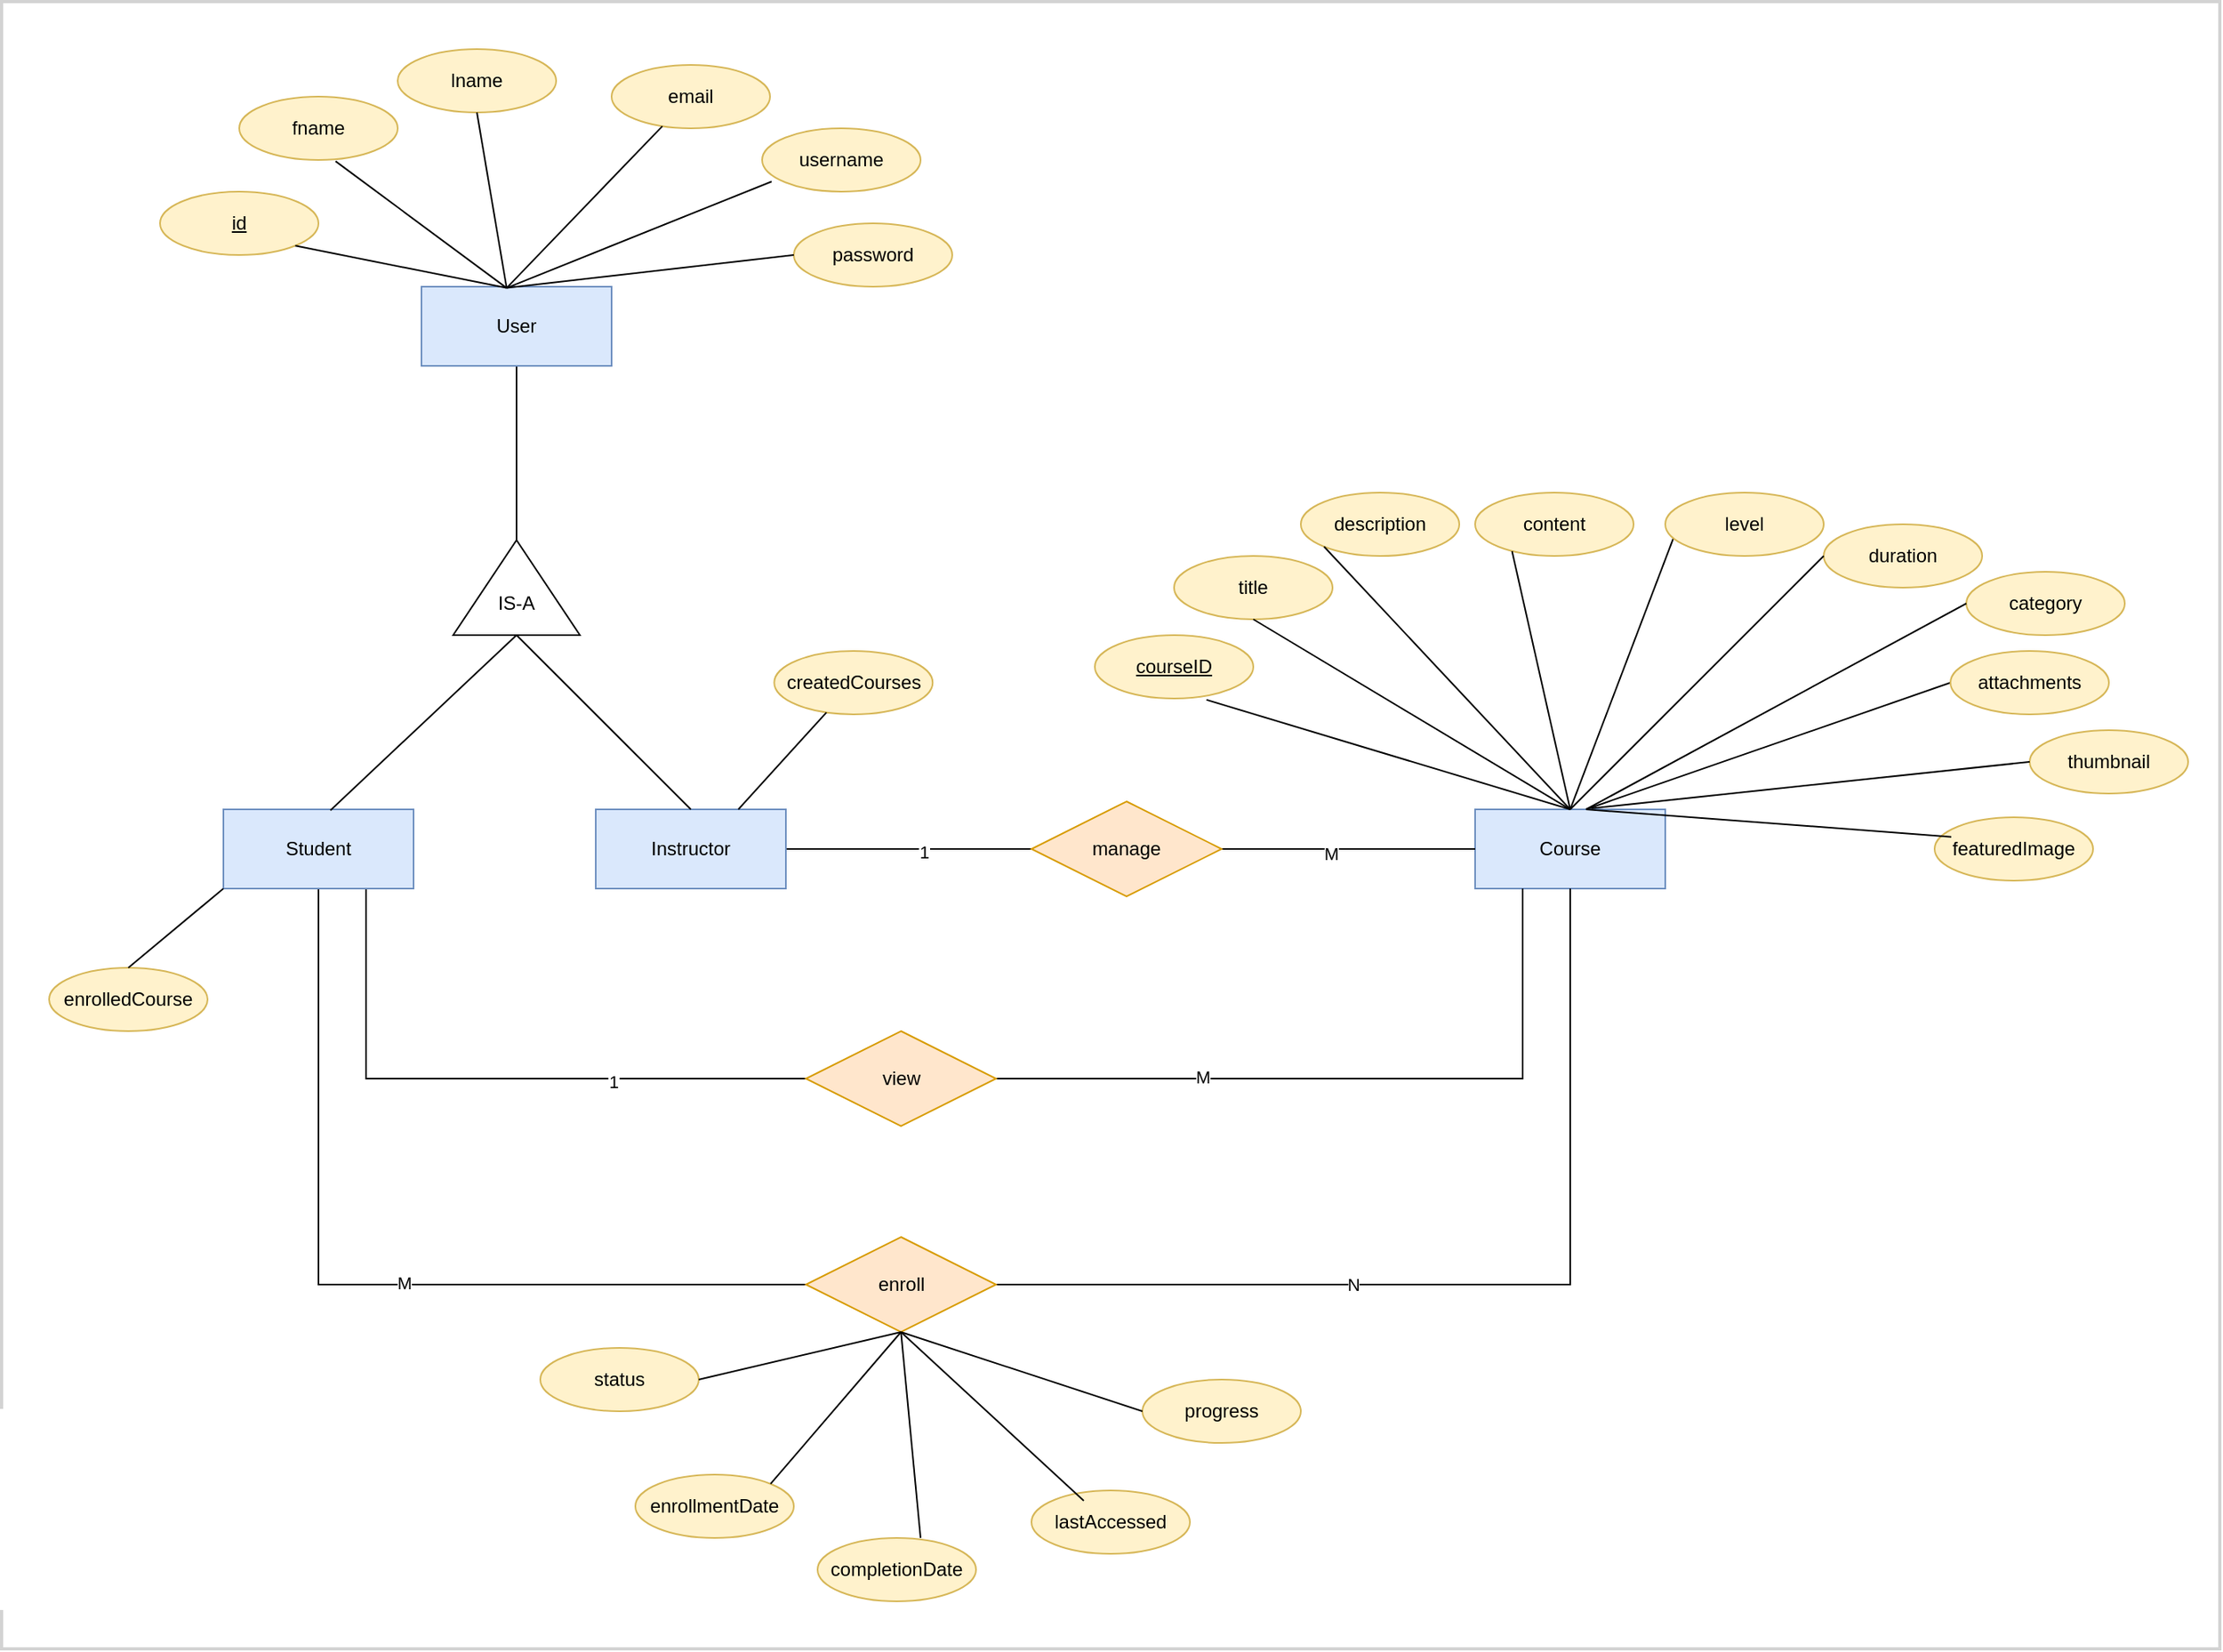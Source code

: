 <mxfile version="28.2.0" pages="2">
  <diagram name="Page-1" id="mhwuRIIP0paWbbbugPuP">
    <mxGraphModel dx="2391" dy="1238" grid="1" gridSize="10" guides="1" tooltips="1" connect="1" arrows="1" fold="1" page="1" pageScale="1" pageWidth="850" pageHeight="1100" math="0" shadow="0">
      <root>
        <mxCell id="0" />
        <mxCell id="1" parent="0" />
        <mxCell id="-GfR8gVa66NmHEzd7DJw-1" value="" style="rounded=0;whiteSpace=wrap;html=1;fillColor=none;strokeColor=#d3d3d3;strokeWidth=2;" vertex="1" parent="1">
          <mxGeometry x="560" y="330" width="1400" height="1040" as="geometry" />
        </mxCell>
        <mxCell id="-GfR8gVa66NmHEzd7DJw-2" style="edgeStyle=orthogonalEdgeStyle;rounded=0;orthogonalLoop=1;jettySize=auto;html=1;entryX=1;entryY=0.5;entryDx=0;entryDy=0;endArrow=none;endFill=0;" edge="1" parent="1" source="-GfR8gVa66NmHEzd7DJw-3" target="-GfR8gVa66NmHEzd7DJw-25">
          <mxGeometry relative="1" as="geometry" />
        </mxCell>
        <mxCell id="-GfR8gVa66NmHEzd7DJw-3" value="User" style="rounded=0;whiteSpace=wrap;html=1;fillColor=#dae8fc;strokeColor=#6c8ebf;" vertex="1" parent="1">
          <mxGeometry x="825" y="510" width="120" height="50" as="geometry" />
        </mxCell>
        <mxCell id="-GfR8gVa66NmHEzd7DJw-4" value="&lt;u&gt;id&lt;/u&gt;" style="ellipse;whiteSpace=wrap;html=1;align=center;fillColor=#fff2cc;strokeColor=#d6b656;" vertex="1" parent="1">
          <mxGeometry x="660" y="450" width="100" height="40" as="geometry" />
        </mxCell>
        <mxCell id="-GfR8gVa66NmHEzd7DJw-5" value="fname" style="ellipse;whiteSpace=wrap;html=1;align=center;fillColor=#fff2cc;strokeColor=#d6b656;" vertex="1" parent="1">
          <mxGeometry x="710" y="390" width="100" height="40" as="geometry" />
        </mxCell>
        <mxCell id="-GfR8gVa66NmHEzd7DJw-6" value="lname" style="ellipse;whiteSpace=wrap;html=1;align=center;fillColor=#fff2cc;strokeColor=#d6b656;" vertex="1" parent="1">
          <mxGeometry x="810" y="360" width="100" height="40" as="geometry" />
        </mxCell>
        <mxCell id="-GfR8gVa66NmHEzd7DJw-7" value="email" style="ellipse;whiteSpace=wrap;html=1;align=center;fillColor=#fff2cc;strokeColor=#d6b656;" vertex="1" parent="1">
          <mxGeometry x="945" y="370" width="100" height="40" as="geometry" />
        </mxCell>
        <mxCell id="-GfR8gVa66NmHEzd7DJw-8" value="username" style="ellipse;whiteSpace=wrap;html=1;align=center;fillColor=#fff2cc;strokeColor=#d6b656;" vertex="1" parent="1">
          <mxGeometry x="1040" y="410" width="100" height="40" as="geometry" />
        </mxCell>
        <mxCell id="-GfR8gVa66NmHEzd7DJw-9" value="password" style="ellipse;whiteSpace=wrap;html=1;align=center;fillColor=#fff2cc;strokeColor=#d6b656;" vertex="1" parent="1">
          <mxGeometry x="1060" y="470" width="100" height="40" as="geometry" />
        </mxCell>
        <mxCell id="-GfR8gVa66NmHEzd7DJw-10" value="" style="endArrow=none;html=1;rounded=0;entryX=0.448;entryY=0.016;entryDx=0;entryDy=0;exitX=1;exitY=1;exitDx=0;exitDy=0;entryPerimeter=0;" edge="1" parent="1" source="-GfR8gVa66NmHEzd7DJw-4" target="-GfR8gVa66NmHEzd7DJw-3">
          <mxGeometry relative="1" as="geometry">
            <mxPoint x="770" y="560" as="sourcePoint" />
            <mxPoint x="880" y="600" as="targetPoint" />
          </mxGeometry>
        </mxCell>
        <mxCell id="-GfR8gVa66NmHEzd7DJw-11" value="" style="endArrow=none;html=1;rounded=0;entryX=0.448;entryY=0.016;entryDx=0;entryDy=0;exitX=0.608;exitY=1.02;exitDx=0;exitDy=0;entryPerimeter=0;exitPerimeter=0;" edge="1" parent="1" source="-GfR8gVa66NmHEzd7DJw-5" target="-GfR8gVa66NmHEzd7DJw-3">
          <mxGeometry relative="1" as="geometry">
            <mxPoint x="770" y="560" as="sourcePoint" />
            <mxPoint x="880" y="600" as="targetPoint" />
          </mxGeometry>
        </mxCell>
        <mxCell id="-GfR8gVa66NmHEzd7DJw-12" value="" style="endArrow=none;html=1;rounded=0;entryX=0.448;entryY=0.016;entryDx=0;entryDy=0;exitX=0.5;exitY=1;exitDx=0;exitDy=0;entryPerimeter=0;" edge="1" parent="1" source="-GfR8gVa66NmHEzd7DJw-6" target="-GfR8gVa66NmHEzd7DJw-3">
          <mxGeometry relative="1" as="geometry">
            <mxPoint x="770" y="560" as="sourcePoint" />
            <mxPoint x="880" y="600" as="targetPoint" />
          </mxGeometry>
        </mxCell>
        <mxCell id="-GfR8gVa66NmHEzd7DJw-13" value="" style="endArrow=none;html=1;rounded=0;entryX=0.448;entryY=0.016;entryDx=0;entryDy=0;entryPerimeter=0;" edge="1" parent="1" source="-GfR8gVa66NmHEzd7DJw-7" target="-GfR8gVa66NmHEzd7DJw-3">
          <mxGeometry relative="1" as="geometry">
            <mxPoint x="770" y="560" as="sourcePoint" />
            <mxPoint x="880" y="600" as="targetPoint" />
          </mxGeometry>
        </mxCell>
        <mxCell id="-GfR8gVa66NmHEzd7DJw-14" value="" style="endArrow=none;html=1;rounded=0;entryX=0.448;entryY=0.016;entryDx=0;entryDy=0;entryPerimeter=0;exitX=0.06;exitY=0.84;exitDx=0;exitDy=0;exitPerimeter=0;" edge="1" parent="1" source="-GfR8gVa66NmHEzd7DJw-8" target="-GfR8gVa66NmHEzd7DJw-3">
          <mxGeometry relative="1" as="geometry">
            <mxPoint x="770" y="560" as="sourcePoint" />
            <mxPoint x="880" y="600" as="targetPoint" />
          </mxGeometry>
        </mxCell>
        <mxCell id="-GfR8gVa66NmHEzd7DJw-15" value="" style="endArrow=none;html=1;rounded=0;entryX=0.448;entryY=0.016;entryDx=0;entryDy=0;entryPerimeter=0;exitX=0;exitY=0.5;exitDx=0;exitDy=0;" edge="1" parent="1" source="-GfR8gVa66NmHEzd7DJw-9" target="-GfR8gVa66NmHEzd7DJw-3">
          <mxGeometry relative="1" as="geometry">
            <mxPoint x="770" y="560" as="sourcePoint" />
            <mxPoint x="880" y="600" as="targetPoint" />
          </mxGeometry>
        </mxCell>
        <mxCell id="-GfR8gVa66NmHEzd7DJw-16" style="edgeStyle=orthogonalEdgeStyle;rounded=0;orthogonalLoop=1;jettySize=auto;html=1;entryX=0;entryY=0.5;entryDx=0;entryDy=0;endArrow=none;endFill=0;" edge="1" parent="1" source="-GfR8gVa66NmHEzd7DJw-20" target="-GfR8gVa66NmHEzd7DJw-43">
          <mxGeometry relative="1" as="geometry">
            <Array as="points">
              <mxPoint x="760" y="1140" />
            </Array>
          </mxGeometry>
        </mxCell>
        <mxCell id="-GfR8gVa66NmHEzd7DJw-17" value="M" style="edgeLabel;html=1;align=center;verticalAlign=middle;resizable=0;points=[];" vertex="1" connectable="0" parent="-GfR8gVa66NmHEzd7DJw-16">
          <mxGeometry x="0.091" y="1" relative="1" as="geometry">
            <mxPoint as="offset" />
          </mxGeometry>
        </mxCell>
        <mxCell id="-GfR8gVa66NmHEzd7DJw-18" style="edgeStyle=orthogonalEdgeStyle;rounded=0;orthogonalLoop=1;jettySize=auto;html=1;entryX=0;entryY=0.5;entryDx=0;entryDy=0;endArrow=none;endFill=0;" edge="1" parent="1" source="-GfR8gVa66NmHEzd7DJw-20" target="-GfR8gVa66NmHEzd7DJw-66">
          <mxGeometry relative="1" as="geometry">
            <Array as="points">
              <mxPoint x="790" y="1010" />
            </Array>
          </mxGeometry>
        </mxCell>
        <mxCell id="-GfR8gVa66NmHEzd7DJw-19" value="1" style="edgeLabel;html=1;align=center;verticalAlign=middle;resizable=0;points=[];" vertex="1" connectable="0" parent="-GfR8gVa66NmHEzd7DJw-18">
          <mxGeometry x="0.381" y="-2" relative="1" as="geometry">
            <mxPoint x="1" as="offset" />
          </mxGeometry>
        </mxCell>
        <mxCell id="-GfR8gVa66NmHEzd7DJw-20" value="Student" style="rounded=0;whiteSpace=wrap;html=1;fillColor=#dae8fc;strokeColor=#6c8ebf;" vertex="1" parent="1">
          <mxGeometry x="700" y="840" width="120" height="50" as="geometry" />
        </mxCell>
        <mxCell id="-GfR8gVa66NmHEzd7DJw-21" style="edgeStyle=orthogonalEdgeStyle;rounded=0;orthogonalLoop=1;jettySize=auto;html=1;entryX=0;entryY=0.5;entryDx=0;entryDy=0;endArrow=none;endFill=0;" edge="1" parent="1" source="-GfR8gVa66NmHEzd7DJw-23" target="-GfR8gVa66NmHEzd7DJw-32">
          <mxGeometry relative="1" as="geometry" />
        </mxCell>
        <mxCell id="-GfR8gVa66NmHEzd7DJw-22" value="1" style="edgeLabel;html=1;align=center;verticalAlign=middle;resizable=0;points=[];" vertex="1" connectable="0" parent="-GfR8gVa66NmHEzd7DJw-21">
          <mxGeometry x="0.125" y="-2" relative="1" as="geometry">
            <mxPoint as="offset" />
          </mxGeometry>
        </mxCell>
        <mxCell id="-GfR8gVa66NmHEzd7DJw-23" value="Instructor" style="rounded=0;whiteSpace=wrap;html=1;fillColor=#dae8fc;strokeColor=#6c8ebf;" vertex="1" parent="1">
          <mxGeometry x="935" y="840" width="120" height="50" as="geometry" />
        </mxCell>
        <mxCell id="-GfR8gVa66NmHEzd7DJw-24" value="" style="group" vertex="1" connectable="0" parent="1">
          <mxGeometry x="845" y="670" width="80" height="60" as="geometry" />
        </mxCell>
        <mxCell id="-GfR8gVa66NmHEzd7DJw-25" value="" style="triangle;whiteSpace=wrap;html=1;rotation=-90;" vertex="1" parent="-GfR8gVa66NmHEzd7DJw-24">
          <mxGeometry x="10" y="-10" width="60" height="80" as="geometry" />
        </mxCell>
        <mxCell id="-GfR8gVa66NmHEzd7DJw-26" value="IS-A" style="text;html=1;align=center;verticalAlign=middle;whiteSpace=wrap;rounded=0;" vertex="1" parent="-GfR8gVa66NmHEzd7DJw-24">
          <mxGeometry x="25" y="30" width="30" height="20" as="geometry" />
        </mxCell>
        <mxCell id="-GfR8gVa66NmHEzd7DJw-27" value="" style="endArrow=none;html=1;rounded=0;entryX=0;entryY=0.5;entryDx=0;entryDy=0;exitX=0.563;exitY=0.012;exitDx=0;exitDy=0;exitPerimeter=0;" edge="1" parent="1" source="-GfR8gVa66NmHEzd7DJw-20" target="-GfR8gVa66NmHEzd7DJw-25">
          <mxGeometry relative="1" as="geometry">
            <mxPoint x="1070" y="500" as="sourcePoint" />
            <mxPoint x="889" y="521" as="targetPoint" />
          </mxGeometry>
        </mxCell>
        <mxCell id="-GfR8gVa66NmHEzd7DJw-28" value="" style="endArrow=none;html=1;rounded=0;entryX=0;entryY=0.5;entryDx=0;entryDy=0;exitX=0.5;exitY=0;exitDx=0;exitDy=0;" edge="1" parent="1" source="-GfR8gVa66NmHEzd7DJw-23" target="-GfR8gVa66NmHEzd7DJw-25">
          <mxGeometry relative="1" as="geometry">
            <mxPoint x="778" y="851" as="sourcePoint" />
            <mxPoint x="895" y="740" as="targetPoint" />
          </mxGeometry>
        </mxCell>
        <mxCell id="-GfR8gVa66NmHEzd7DJw-29" value="Course" style="rounded=0;whiteSpace=wrap;html=1;fillColor=#dae8fc;strokeColor=#6c8ebf;" vertex="1" parent="1">
          <mxGeometry x="1490" y="840" width="120" height="50" as="geometry" />
        </mxCell>
        <mxCell id="-GfR8gVa66NmHEzd7DJw-30" style="edgeStyle=orthogonalEdgeStyle;rounded=0;orthogonalLoop=1;jettySize=auto;html=1;endArrow=none;endFill=0;" edge="1" parent="1" source="-GfR8gVa66NmHEzd7DJw-32" target="-GfR8gVa66NmHEzd7DJw-29">
          <mxGeometry relative="1" as="geometry" />
        </mxCell>
        <mxCell id="-GfR8gVa66NmHEzd7DJw-31" value="M" style="edgeLabel;html=1;align=center;verticalAlign=middle;resizable=0;points=[];" vertex="1" connectable="0" parent="-GfR8gVa66NmHEzd7DJw-30">
          <mxGeometry x="-0.135" y="-3" relative="1" as="geometry">
            <mxPoint as="offset" />
          </mxGeometry>
        </mxCell>
        <mxCell id="-GfR8gVa66NmHEzd7DJw-32" value="manage" style="shape=rhombus;perimeter=rhombusPerimeter;whiteSpace=wrap;html=1;align=center;fillColor=#ffe6cc;strokeColor=#d79b00;" vertex="1" parent="1">
          <mxGeometry x="1210" y="835" width="120" height="60" as="geometry" />
        </mxCell>
        <mxCell id="-GfR8gVa66NmHEzd7DJw-33" value="&lt;u&gt;courseID&lt;/u&gt;" style="ellipse;whiteSpace=wrap;html=1;align=center;fillColor=#fff2cc;strokeColor=#d6b656;" vertex="1" parent="1">
          <mxGeometry x="1250" y="730" width="100" height="40" as="geometry" />
        </mxCell>
        <mxCell id="-GfR8gVa66NmHEzd7DJw-34" value="title" style="ellipse;whiteSpace=wrap;html=1;align=center;fillColor=#fff2cc;strokeColor=#d6b656;" vertex="1" parent="1">
          <mxGeometry x="1300" y="680" width="100" height="40" as="geometry" />
        </mxCell>
        <mxCell id="-GfR8gVa66NmHEzd7DJw-35" value="description" style="ellipse;whiteSpace=wrap;html=1;align=center;fillColor=#fff2cc;strokeColor=#d6b656;" vertex="1" parent="1">
          <mxGeometry x="1380" y="640" width="100" height="40" as="geometry" />
        </mxCell>
        <mxCell id="-GfR8gVa66NmHEzd7DJw-36" value="content" style="ellipse;whiteSpace=wrap;html=1;align=center;fillColor=#fff2cc;strokeColor=#d6b656;" vertex="1" parent="1">
          <mxGeometry x="1490" y="640" width="100" height="40" as="geometry" />
        </mxCell>
        <mxCell id="-GfR8gVa66NmHEzd7DJw-37" value="" style="endArrow=none;html=1;rounded=0;entryX=0.5;entryY=0;entryDx=0;entryDy=0;exitX=0.704;exitY=1.02;exitDx=0;exitDy=0;exitPerimeter=0;" edge="1" parent="1" source="-GfR8gVa66NmHEzd7DJw-33" target="-GfR8gVa66NmHEzd7DJw-29">
          <mxGeometry relative="1" as="geometry">
            <mxPoint x="1341" y="790" as="sourcePoint" />
            <mxPoint x="1160" y="811" as="targetPoint" />
          </mxGeometry>
        </mxCell>
        <mxCell id="-GfR8gVa66NmHEzd7DJw-38" value="" style="endArrow=none;html=1;rounded=0;entryX=0.5;entryY=0;entryDx=0;entryDy=0;exitX=0.5;exitY=1;exitDx=0;exitDy=0;" edge="1" parent="1" source="-GfR8gVa66NmHEzd7DJw-34" target="-GfR8gVa66NmHEzd7DJw-29">
          <mxGeometry relative="1" as="geometry">
            <mxPoint x="1341" y="790" as="sourcePoint" />
            <mxPoint x="1160" y="811" as="targetPoint" />
          </mxGeometry>
        </mxCell>
        <mxCell id="-GfR8gVa66NmHEzd7DJw-39" value="" style="endArrow=none;html=1;rounded=0;entryX=0.5;entryY=0;entryDx=0;entryDy=0;exitX=0;exitY=1;exitDx=0;exitDy=0;" edge="1" parent="1" source="-GfR8gVa66NmHEzd7DJw-35" target="-GfR8gVa66NmHEzd7DJw-29">
          <mxGeometry relative="1" as="geometry">
            <mxPoint x="1341" y="790" as="sourcePoint" />
            <mxPoint x="1160" y="811" as="targetPoint" />
          </mxGeometry>
        </mxCell>
        <mxCell id="-GfR8gVa66NmHEzd7DJw-40" value="" style="endArrow=none;html=1;rounded=0;entryX=0.5;entryY=0;entryDx=0;entryDy=0;exitX=0.053;exitY=0.708;exitDx=0;exitDy=0;exitPerimeter=0;" edge="1" parent="1" source="-GfR8gVa66NmHEzd7DJw-54" target="-GfR8gVa66NmHEzd7DJw-29">
          <mxGeometry relative="1" as="geometry">
            <mxPoint x="1341" y="790" as="sourcePoint" />
            <mxPoint x="1160" y="811" as="targetPoint" />
          </mxGeometry>
        </mxCell>
        <mxCell id="-GfR8gVa66NmHEzd7DJw-41" style="edgeStyle=orthogonalEdgeStyle;rounded=0;orthogonalLoop=1;jettySize=auto;html=1;entryX=0.5;entryY=1;entryDx=0;entryDy=0;endArrow=none;endFill=0;" edge="1" parent="1" source="-GfR8gVa66NmHEzd7DJw-43" target="-GfR8gVa66NmHEzd7DJw-29">
          <mxGeometry relative="1" as="geometry" />
        </mxCell>
        <mxCell id="-GfR8gVa66NmHEzd7DJw-42" value="N" style="edgeLabel;html=1;align=center;verticalAlign=middle;resizable=0;points=[];" vertex="1" connectable="0" parent="-GfR8gVa66NmHEzd7DJw-41">
          <mxGeometry x="-0.264" relative="1" as="geometry">
            <mxPoint as="offset" />
          </mxGeometry>
        </mxCell>
        <mxCell id="-GfR8gVa66NmHEzd7DJw-43" value="enroll" style="shape=rhombus;perimeter=rhombusPerimeter;whiteSpace=wrap;html=1;align=center;fillColor=#ffe6cc;strokeColor=#d79b00;" vertex="1" parent="1">
          <mxGeometry x="1067.64" y="1110" width="120" height="60" as="geometry" />
        </mxCell>
        <mxCell id="-GfR8gVa66NmHEzd7DJw-44" value="status" style="ellipse;whiteSpace=wrap;html=1;align=center;fillColor=#fff2cc;strokeColor=#d6b656;" vertex="1" parent="1">
          <mxGeometry x="900" y="1180" width="100" height="40" as="geometry" />
        </mxCell>
        <mxCell id="-GfR8gVa66NmHEzd7DJw-45" value="enrollmentDate" style="ellipse;whiteSpace=wrap;html=1;align=center;fillColor=#fff2cc;strokeColor=#d6b656;" vertex="1" parent="1">
          <mxGeometry x="960" y="1260" width="100" height="40" as="geometry" />
        </mxCell>
        <mxCell id="-GfR8gVa66NmHEzd7DJw-46" value="completionDate" style="ellipse;whiteSpace=wrap;html=1;align=center;fillColor=#fff2cc;strokeColor=#d6b656;" vertex="1" parent="1">
          <mxGeometry x="1075" y="1300" width="100" height="40" as="geometry" />
        </mxCell>
        <mxCell id="-GfR8gVa66NmHEzd7DJw-47" value="lastAccessed" style="ellipse;whiteSpace=wrap;html=1;align=center;fillColor=#fff2cc;strokeColor=#d6b656;" vertex="1" parent="1">
          <mxGeometry x="1210" y="1270" width="100" height="40" as="geometry" />
        </mxCell>
        <mxCell id="-GfR8gVa66NmHEzd7DJw-48" value="progress" style="ellipse;whiteSpace=wrap;html=1;align=center;fillColor=#fff2cc;strokeColor=#d6b656;" vertex="1" parent="1">
          <mxGeometry x="1280" y="1200" width="100" height="40" as="geometry" />
        </mxCell>
        <mxCell id="-GfR8gVa66NmHEzd7DJw-49" value="" style="endArrow=none;html=1;rounded=0;entryX=0;entryY=0.5;entryDx=0;entryDy=0;exitX=0.5;exitY=1;exitDx=0;exitDy=0;" edge="1" parent="1" source="-GfR8gVa66NmHEzd7DJw-43" target="-GfR8gVa66NmHEzd7DJw-48">
          <mxGeometry relative="1" as="geometry">
            <mxPoint x="1220" y="1185.5" as="sourcePoint" />
            <mxPoint x="1330" y="1254.5" as="targetPoint" />
          </mxGeometry>
        </mxCell>
        <mxCell id="-GfR8gVa66NmHEzd7DJw-50" value="" style="endArrow=none;html=1;rounded=0;entryX=0.33;entryY=0.163;entryDx=0;entryDy=0;exitX=0.5;exitY=1;exitDx=0;exitDy=0;entryPerimeter=0;" edge="1" parent="1" source="-GfR8gVa66NmHEzd7DJw-43" target="-GfR8gVa66NmHEzd7DJw-47">
          <mxGeometry relative="1" as="geometry">
            <mxPoint x="1220" y="1185.5" as="sourcePoint" />
            <mxPoint x="1330" y="1254.5" as="targetPoint" />
          </mxGeometry>
        </mxCell>
        <mxCell id="-GfR8gVa66NmHEzd7DJw-51" value="" style="endArrow=none;html=1;rounded=0;entryX=0.65;entryY=0;entryDx=0;entryDy=0;exitX=0.5;exitY=1;exitDx=0;exitDy=0;entryPerimeter=0;" edge="1" parent="1" source="-GfR8gVa66NmHEzd7DJw-43" target="-GfR8gVa66NmHEzd7DJw-46">
          <mxGeometry relative="1" as="geometry">
            <mxPoint x="1220" y="1185.5" as="sourcePoint" />
            <mxPoint x="1330" y="1254.5" as="targetPoint" />
          </mxGeometry>
        </mxCell>
        <mxCell id="-GfR8gVa66NmHEzd7DJw-52" value="" style="endArrow=none;html=1;rounded=0;entryX=1;entryY=0;entryDx=0;entryDy=0;exitX=0.5;exitY=1;exitDx=0;exitDy=0;" edge="1" parent="1" source="-GfR8gVa66NmHEzd7DJw-43" target="-GfR8gVa66NmHEzd7DJw-45">
          <mxGeometry relative="1" as="geometry">
            <mxPoint x="1220" y="1185.5" as="sourcePoint" />
            <mxPoint x="1330" y="1254.5" as="targetPoint" />
          </mxGeometry>
        </mxCell>
        <mxCell id="-GfR8gVa66NmHEzd7DJw-53" value="" style="endArrow=none;html=1;rounded=0;entryX=1;entryY=0.5;entryDx=0;entryDy=0;exitX=0.5;exitY=1;exitDx=0;exitDy=0;" edge="1" parent="1" source="-GfR8gVa66NmHEzd7DJw-43" target="-GfR8gVa66NmHEzd7DJw-44">
          <mxGeometry relative="1" as="geometry">
            <mxPoint x="1220" y="1185.5" as="sourcePoint" />
            <mxPoint x="1330" y="1254.5" as="targetPoint" />
          </mxGeometry>
        </mxCell>
        <mxCell id="-GfR8gVa66NmHEzd7DJw-54" value="level" style="ellipse;whiteSpace=wrap;html=1;align=center;fillColor=#fff2cc;strokeColor=#d6b656;" vertex="1" parent="1">
          <mxGeometry x="1610" y="640" width="100" height="40" as="geometry" />
        </mxCell>
        <mxCell id="-GfR8gVa66NmHEzd7DJw-55" value="duration" style="ellipse;whiteSpace=wrap;html=1;align=center;fillColor=#fff2cc;strokeColor=#d6b656;" vertex="1" parent="1">
          <mxGeometry x="1710" y="660" width="100" height="40" as="geometry" />
        </mxCell>
        <mxCell id="-GfR8gVa66NmHEzd7DJw-56" value="category" style="ellipse;whiteSpace=wrap;html=1;align=center;fillColor=#fff2cc;strokeColor=#d6b656;" vertex="1" parent="1">
          <mxGeometry x="1800" y="690" width="100" height="40" as="geometry" />
        </mxCell>
        <mxCell id="-GfR8gVa66NmHEzd7DJw-57" value="" style="endArrow=none;html=1;rounded=0;entryX=0.5;entryY=0;entryDx=0;entryDy=0;exitX=0.233;exitY=0.925;exitDx=0;exitDy=0;exitPerimeter=0;" edge="1" parent="1" source="-GfR8gVa66NmHEzd7DJw-36" target="-GfR8gVa66NmHEzd7DJw-29">
          <mxGeometry relative="1" as="geometry">
            <mxPoint x="1725" y="768" as="sourcePoint" />
            <mxPoint x="1560" y="850" as="targetPoint" />
          </mxGeometry>
        </mxCell>
        <mxCell id="-GfR8gVa66NmHEzd7DJw-58" value="" style="endArrow=none;html=1;rounded=0;entryX=0.5;entryY=0;entryDx=0;entryDy=0;exitX=0;exitY=0.5;exitDx=0;exitDy=0;" edge="1" parent="1" source="-GfR8gVa66NmHEzd7DJw-55" target="-GfR8gVa66NmHEzd7DJw-29">
          <mxGeometry relative="1" as="geometry">
            <mxPoint x="1725" y="768" as="sourcePoint" />
            <mxPoint x="1560" y="850" as="targetPoint" />
          </mxGeometry>
        </mxCell>
        <mxCell id="-GfR8gVa66NmHEzd7DJw-59" value="" style="endArrow=none;html=1;rounded=0;exitX=0;exitY=0.5;exitDx=0;exitDy=0;" edge="1" parent="1" source="-GfR8gVa66NmHEzd7DJw-67">
          <mxGeometry relative="1" as="geometry">
            <mxPoint x="1780" y="810" as="sourcePoint" />
            <mxPoint x="1560" y="840" as="targetPoint" />
          </mxGeometry>
        </mxCell>
        <mxCell id="-GfR8gVa66NmHEzd7DJw-60" value="enrolledCourse" style="ellipse;whiteSpace=wrap;html=1;align=center;fillColor=#fff2cc;strokeColor=#d6b656;" vertex="1" parent="1">
          <mxGeometry x="590" y="940" width="100" height="40" as="geometry" />
        </mxCell>
        <mxCell id="-GfR8gVa66NmHEzd7DJw-61" value="createdCourses" style="ellipse;whiteSpace=wrap;html=1;align=center;fillColor=#fff2cc;strokeColor=#d6b656;" vertex="1" parent="1">
          <mxGeometry x="1047.64" y="740" width="100" height="40" as="geometry" />
        </mxCell>
        <mxCell id="-GfR8gVa66NmHEzd7DJw-62" value="" style="endArrow=none;html=1;rounded=0;entryX=0;entryY=1;entryDx=0;entryDy=0;exitX=0.5;exitY=0;exitDx=0;exitDy=0;" edge="1" parent="1" source="-GfR8gVa66NmHEzd7DJw-60" target="-GfR8gVa66NmHEzd7DJw-20">
          <mxGeometry relative="1" as="geometry">
            <mxPoint x="710" y="1000" as="sourcePoint" />
            <mxPoint x="582" y="1030" as="targetPoint" />
          </mxGeometry>
        </mxCell>
        <mxCell id="-GfR8gVa66NmHEzd7DJw-63" value="" style="endArrow=none;html=1;rounded=0;exitX=0.75;exitY=0;exitDx=0;exitDy=0;" edge="1" parent="1" source="-GfR8gVa66NmHEzd7DJw-23" target="-GfR8gVa66NmHEzd7DJw-61">
          <mxGeometry relative="1" as="geometry">
            <mxPoint x="1110" y="820" as="sourcePoint" />
            <mxPoint x="1230" y="790" as="targetPoint" />
          </mxGeometry>
        </mxCell>
        <mxCell id="-GfR8gVa66NmHEzd7DJw-64" style="edgeStyle=orthogonalEdgeStyle;rounded=0;orthogonalLoop=1;jettySize=auto;html=1;entryX=0.25;entryY=1;entryDx=0;entryDy=0;endArrow=none;endFill=0;" edge="1" parent="1" source="-GfR8gVa66NmHEzd7DJw-66" target="-GfR8gVa66NmHEzd7DJw-29">
          <mxGeometry relative="1" as="geometry" />
        </mxCell>
        <mxCell id="-GfR8gVa66NmHEzd7DJw-65" value="M" style="edgeLabel;html=1;align=center;verticalAlign=middle;resizable=0;points=[];" vertex="1" connectable="0" parent="-GfR8gVa66NmHEzd7DJw-64">
          <mxGeometry x="-0.421" y="1" relative="1" as="geometry">
            <mxPoint x="-1" as="offset" />
          </mxGeometry>
        </mxCell>
        <mxCell id="-GfR8gVa66NmHEzd7DJw-66" value="view" style="shape=rhombus;perimeter=rhombusPerimeter;whiteSpace=wrap;html=1;align=center;fillColor=#ffe6cc;strokeColor=#d79b00;" vertex="1" parent="1">
          <mxGeometry x="1067.64" y="980" width="120" height="60" as="geometry" />
        </mxCell>
        <mxCell id="-GfR8gVa66NmHEzd7DJw-67" value="attachments" style="ellipse;whiteSpace=wrap;html=1;align=center;fillColor=#fff2cc;strokeColor=#d6b656;" vertex="1" parent="1">
          <mxGeometry x="1790" y="740" width="100" height="40" as="geometry" />
        </mxCell>
        <mxCell id="-GfR8gVa66NmHEzd7DJw-68" value="" style="endArrow=none;html=1;rounded=0;exitX=0;exitY=0.5;exitDx=0;exitDy=0;" edge="1" parent="1" source="-GfR8gVa66NmHEzd7DJw-56">
          <mxGeometry relative="1" as="geometry">
            <mxPoint x="1820" y="930" as="sourcePoint" />
            <mxPoint x="1560" y="840" as="targetPoint" />
          </mxGeometry>
        </mxCell>
        <mxCell id="-GfR8gVa66NmHEzd7DJw-69" value="thumbnail" style="ellipse;whiteSpace=wrap;html=1;align=center;fillColor=#fff2cc;strokeColor=#d6b656;" vertex="1" parent="1">
          <mxGeometry x="1840" y="790" width="100" height="40" as="geometry" />
        </mxCell>
        <mxCell id="-GfR8gVa66NmHEzd7DJw-70" value="featuredImage" style="ellipse;whiteSpace=wrap;html=1;align=center;fillColor=#fff2cc;strokeColor=#d6b656;" vertex="1" parent="1">
          <mxGeometry x="1780" y="845" width="100" height="40" as="geometry" />
        </mxCell>
        <mxCell id="-GfR8gVa66NmHEzd7DJw-71" value="" style="endArrow=none;html=1;rounded=0;exitX=0;exitY=0.5;exitDx=0;exitDy=0;entryX=0.611;entryY=-0.012;entryDx=0;entryDy=0;entryPerimeter=0;" edge="1" parent="1" source="-GfR8gVa66NmHEzd7DJw-69" target="-GfR8gVa66NmHEzd7DJw-29">
          <mxGeometry relative="1" as="geometry">
            <mxPoint x="1800" y="770" as="sourcePoint" />
            <mxPoint x="1570" y="850" as="targetPoint" />
          </mxGeometry>
        </mxCell>
        <mxCell id="-GfR8gVa66NmHEzd7DJw-72" value="" style="endArrow=none;html=1;rounded=0;exitX=0.105;exitY=0.308;exitDx=0;exitDy=0;exitPerimeter=0;" edge="1" parent="1" source="-GfR8gVa66NmHEzd7DJw-70">
          <mxGeometry relative="1" as="geometry">
            <mxPoint x="1850" y="820" as="sourcePoint" />
            <mxPoint x="1560" y="840" as="targetPoint" />
          </mxGeometry>
        </mxCell>
      </root>
    </mxGraphModel>
  </diagram>
  <diagram id="jB4JHJAImzwHcMDydIIU" name="Page-2">
    <mxGraphModel dx="1554" dy="805" grid="1" gridSize="10" guides="1" tooltips="1" connect="1" arrows="1" fold="1" page="1" pageScale="1" pageWidth="850" pageHeight="1100" math="0" shadow="0">
      <root>
        <mxCell id="0" />
        <mxCell id="1" parent="0" />
        <mxCell id="ze9xcGTvPIoAB0ypmCca-1" value="" style="rounded=0;whiteSpace=wrap;html=1;fillColor=none;strokeColor=#d3d3d3;strokeWidth=2;" vertex="1" parent="1">
          <mxGeometry x="440" y="330" width="1315" height="760" as="geometry" />
        </mxCell>
        <mxCell id="ze9xcGTvPIoAB0ypmCca-2" style="edgeStyle=orthogonalEdgeStyle;rounded=0;orthogonalLoop=1;jettySize=auto;html=1;entryX=0;entryY=0.5;entryDx=0;entryDy=0;" edge="1" parent="1" source="ze9xcGTvPIoAB0ypmCca-3" target="ze9xcGTvPIoAB0ypmCca-7">
          <mxGeometry relative="1" as="geometry">
            <Array as="points">
              <mxPoint x="554" y="532" />
            </Array>
          </mxGeometry>
        </mxCell>
        <mxCell id="ze9xcGTvPIoAB0ypmCca-3" value="" style="sketch=0;pointerEvents=1;shadow=0;dashed=0;html=1;strokeColor=none;fillColor=#505050;labelPosition=center;verticalLabelPosition=bottom;verticalAlign=top;outlineConnect=0;align=center;shape=mxgraph.office.users.user_external;" vertex="1" parent="1">
          <mxGeometry x="495" y="500" width="59" height="50" as="geometry" />
        </mxCell>
        <mxCell id="ze9xcGTvPIoAB0ypmCca-4" value="User" style="text;html=1;align=center;verticalAlign=middle;whiteSpace=wrap;rounded=0;" vertex="1" parent="1">
          <mxGeometry x="485" y="550" width="60" height="30" as="geometry" />
        </mxCell>
        <mxCell id="ze9xcGTvPIoAB0ypmCca-5" style="edgeStyle=orthogonalEdgeStyle;rounded=0;orthogonalLoop=1;jettySize=auto;html=1;entryX=0.432;entryY=0.011;entryDx=0;entryDy=0;startArrow=none;startFill=0;entryPerimeter=0;exitX=0.432;exitY=1.005;exitDx=0;exitDy=0;exitPerimeter=0;" edge="1" parent="1" source="ze9xcGTvPIoAB0ypmCca-7" target="ze9xcGTvPIoAB0ypmCca-18">
          <mxGeometry relative="1" as="geometry" />
        </mxCell>
        <mxCell id="ze9xcGTvPIoAB0ypmCca-6" style="edgeStyle=orthogonalEdgeStyle;rounded=0;orthogonalLoop=1;jettySize=auto;html=1;entryX=0;entryY=0.5;entryDx=0;entryDy=0;dashed=1;" edge="1" parent="1" source="ze9xcGTvPIoAB0ypmCca-7" target="ze9xcGTvPIoAB0ypmCca-31">
          <mxGeometry relative="1" as="geometry" />
        </mxCell>
        <mxCell id="ze9xcGTvPIoAB0ypmCca-7" value="AWS EC2 (Frontend)&lt;div&gt;React App&lt;/div&gt;" style="rounded=1;whiteSpace=wrap;html=1;fillColor=#f5f5f5;fontColor=#333333;strokeColor=#666666;" vertex="1" parent="1">
          <mxGeometry x="902" y="491" width="190" height="82" as="geometry" />
        </mxCell>
        <mxCell id="ze9xcGTvPIoAB0ypmCca-8" value="" style="image;html=1;image=img/lib/clip_art/computers/Database_128x128.png" vertex="1" parent="1">
          <mxGeometry x="1580.5" y="702" width="80" height="80" as="geometry" />
        </mxCell>
        <mxCell id="ze9xcGTvPIoAB0ypmCca-9" value="MongoDB" style="text;html=1;align=center;verticalAlign=middle;whiteSpace=wrap;rounded=0;" vertex="1" parent="1">
          <mxGeometry x="1590.5" y="782" width="60" height="30" as="geometry" />
        </mxCell>
        <mxCell id="ze9xcGTvPIoAB0ypmCca-10" value="" style="endArrow=none;dashed=1;html=1;rounded=0;" edge="1" parent="1">
          <mxGeometry width="50" height="50" relative="1" as="geometry">
            <mxPoint x="1485" y="1030" as="sourcePoint" />
            <mxPoint x="1485" y="370" as="targetPoint" />
          </mxGeometry>
        </mxCell>
        <mxCell id="ze9xcGTvPIoAB0ypmCca-11" value="" style="endArrow=none;dashed=1;html=1;rounded=0;" edge="1" parent="1">
          <mxGeometry width="50" height="50" relative="1" as="geometry">
            <mxPoint x="754" y="1030" as="sourcePoint" />
            <mxPoint x="754" y="370" as="targetPoint" />
          </mxGeometry>
        </mxCell>
        <mxCell id="ze9xcGTvPIoAB0ypmCca-12" value="Client" style="text;html=1;align=center;verticalAlign=middle;whiteSpace=wrap;rounded=0;" vertex="1" parent="1">
          <mxGeometry x="517" y="370" width="60" height="30" as="geometry" />
        </mxCell>
        <mxCell id="ze9xcGTvPIoAB0ypmCca-13" value="Middle Tier" style="text;html=1;align=center;verticalAlign=middle;whiteSpace=wrap;rounded=0;" vertex="1" parent="1">
          <mxGeometry x="1050" y="370" width="131" height="30" as="geometry" />
        </mxCell>
        <mxCell id="ze9xcGTvPIoAB0ypmCca-14" value="Database" style="text;html=1;align=center;verticalAlign=middle;whiteSpace=wrap;rounded=0;" vertex="1" parent="1">
          <mxGeometry x="1555" y="370" width="131" height="30" as="geometry" />
        </mxCell>
        <mxCell id="ze9xcGTvPIoAB0ypmCca-15" style="edgeStyle=orthogonalEdgeStyle;rounded=0;orthogonalLoop=1;jettySize=auto;html=1;entryX=0.43;entryY=-0.002;entryDx=0;entryDy=0;entryPerimeter=0;exitX=0.432;exitY=0.989;exitDx=0;exitDy=0;exitPerimeter=0;" edge="1" parent="1" source="ze9xcGTvPIoAB0ypmCca-18" target="ze9xcGTvPIoAB0ypmCca-19">
          <mxGeometry relative="1" as="geometry" />
        </mxCell>
        <mxCell id="ze9xcGTvPIoAB0ypmCca-16" style="edgeStyle=orthogonalEdgeStyle;rounded=0;orthogonalLoop=1;jettySize=auto;html=1;entryX=0.465;entryY=1.033;entryDx=0;entryDy=0;entryPerimeter=0;" edge="1" parent="1" source="ze9xcGTvPIoAB0ypmCca-18" target="ze9xcGTvPIoAB0ypmCca-31">
          <mxGeometry relative="1" as="geometry">
            <Array as="points">
              <mxPoint x="1055" y="680" />
              <mxPoint x="1310" y="680" />
              <mxPoint x="1310" y="603" />
            </Array>
          </mxGeometry>
        </mxCell>
        <mxCell id="ze9xcGTvPIoAB0ypmCca-17" value="FIle upload" style="edgeLabel;html=1;align=center;verticalAlign=middle;resizable=0;points=[];" vertex="1" connectable="0" parent="ze9xcGTvPIoAB0ypmCca-16">
          <mxGeometry x="-0.051" relative="1" as="geometry">
            <mxPoint as="offset" />
          </mxGeometry>
        </mxCell>
        <mxCell id="ze9xcGTvPIoAB0ypmCca-18" value="AWS EC2 (Backend)&lt;div&gt;Node.js/Express&lt;/div&gt;" style="rounded=1;whiteSpace=wrap;html=1;fillColor=#f5f5f5;fontColor=#333333;strokeColor=#666666;" vertex="1" parent="1">
          <mxGeometry x="902" y="700" width="190" height="82" as="geometry" />
        </mxCell>
        <mxCell id="ze9xcGTvPIoAB0ypmCca-19" value="GPT API" style="rounded=1;whiteSpace=wrap;html=1;" vertex="1" parent="1">
          <mxGeometry x="902" y="860" width="190" height="82" as="geometry" />
        </mxCell>
        <mxCell id="ze9xcGTvPIoAB0ypmCca-20" style="edgeStyle=orthogonalEdgeStyle;rounded=0;orthogonalLoop=1;jettySize=auto;html=1;entryX=0.553;entryY=-0.005;entryDx=0;entryDy=0;startArrow=classic;startFill=1;entryPerimeter=0;endArrow=none;endFill=0;exitX=0.56;exitY=1.003;exitDx=0;exitDy=0;exitPerimeter=0;" edge="1" parent="1" source="ze9xcGTvPIoAB0ypmCca-7" target="ze9xcGTvPIoAB0ypmCca-18">
          <mxGeometry relative="1" as="geometry">
            <mxPoint x="1007" y="600" as="sourcePoint" />
            <mxPoint x="1016.22" y="700" as="targetPoint" />
            <Array as="points">
              <mxPoint x="1008" y="637" />
              <mxPoint x="1007" y="637" />
            </Array>
          </mxGeometry>
        </mxCell>
        <mxCell id="ze9xcGTvPIoAB0ypmCca-21" style="edgeStyle=orthogonalEdgeStyle;rounded=0;orthogonalLoop=1;jettySize=auto;html=1;entryX=-0.037;entryY=0.346;entryDx=0;entryDy=0;entryPerimeter=0;" edge="1" parent="1" source="ze9xcGTvPIoAB0ypmCca-18" target="ze9xcGTvPIoAB0ypmCca-8">
          <mxGeometry relative="1" as="geometry">
            <Array as="points">
              <mxPoint x="1165" y="730" />
              <mxPoint x="1165" y="730" />
            </Array>
          </mxGeometry>
        </mxCell>
        <mxCell id="ze9xcGTvPIoAB0ypmCca-22" style="edgeStyle=orthogonalEdgeStyle;rounded=0;orthogonalLoop=1;jettySize=auto;html=1;entryX=0.963;entryY=0.512;entryDx=0;entryDy=0;entryPerimeter=0;" edge="1" parent="1">
          <mxGeometry relative="1" as="geometry">
            <mxPoint x="1575" y="750" as="sourcePoint" />
            <mxPoint x="1092" y="748.984" as="targetPoint" />
          </mxGeometry>
        </mxCell>
        <mxCell id="ze9xcGTvPIoAB0ypmCca-23" style="edgeStyle=orthogonalEdgeStyle;rounded=0;orthogonalLoop=1;jettySize=auto;html=1;entryX=0.551;entryY=-0.007;entryDx=0;entryDy=0;entryPerimeter=0;exitX=0.555;exitY=0.994;exitDx=0;exitDy=0;exitPerimeter=0;startArrow=classic;startFill=1;endArrow=none;endFill=0;" edge="1" parent="1" source="ze9xcGTvPIoAB0ypmCca-18" target="ze9xcGTvPIoAB0ypmCca-19">
          <mxGeometry relative="1" as="geometry">
            <mxPoint x="994" y="791" as="sourcePoint" />
            <mxPoint x="994" y="870" as="targetPoint" />
          </mxGeometry>
        </mxCell>
        <mxCell id="ze9xcGTvPIoAB0ypmCca-24" value="UI Interaction (clicks, forms, navigations)" style="text;html=1;align=center;verticalAlign=middle;whiteSpace=wrap;rounded=0;" vertex="1" parent="1">
          <mxGeometry x="595" y="491" width="160" height="30" as="geometry" />
        </mxCell>
        <mxCell id="ze9xcGTvPIoAB0ypmCca-25" value="REST API Requests" style="text;html=1;align=center;verticalAlign=middle;whiteSpace=wrap;rounded=0;" vertex="1" parent="1">
          <mxGeometry x="855" y="630" width="140" height="30" as="geometry" />
        </mxCell>
        <mxCell id="ze9xcGTvPIoAB0ypmCca-26" value="API Response" style="text;html=1;align=center;verticalAlign=middle;whiteSpace=wrap;rounded=0;" vertex="1" parent="1">
          <mxGeometry x="1005" y="630" width="140" height="30" as="geometry" />
        </mxCell>
        <mxCell id="ze9xcGTvPIoAB0ypmCca-27" value="CRUD Operations" style="text;html=1;align=center;verticalAlign=middle;whiteSpace=wrap;rounded=0;" vertex="1" parent="1">
          <mxGeometry x="1125" y="702" width="140" height="30" as="geometry" />
        </mxCell>
        <mxCell id="ze9xcGTvPIoAB0ypmCca-28" value="Query Results" style="text;html=1;align=center;verticalAlign=middle;whiteSpace=wrap;rounded=0;" vertex="1" parent="1">
          <mxGeometry x="1125" y="752" width="140" height="30" as="geometry" />
        </mxCell>
        <mxCell id="ze9xcGTvPIoAB0ypmCca-29" value="Prompt Submission" style="text;html=1;align=center;verticalAlign=middle;whiteSpace=wrap;rounded=0;" vertex="1" parent="1">
          <mxGeometry x="855" y="810" width="140" height="30" as="geometry" />
        </mxCell>
        <mxCell id="ze9xcGTvPIoAB0ypmCca-30" value="Recommendation" style="text;html=1;align=center;verticalAlign=middle;whiteSpace=wrap;rounded=0;" vertex="1" parent="1">
          <mxGeometry x="980" y="810" width="190" height="30" as="geometry" />
        </mxCell>
        <mxCell id="ze9xcGTvPIoAB0ypmCca-31" value="Cloudinary" style="rounded=1;whiteSpace=wrap;html=1;" vertex="1" parent="1">
          <mxGeometry x="1221" y="490" width="190" height="82" as="geometry" />
        </mxCell>
        <mxCell id="ze9xcGTvPIoAB0ypmCca-32" style="edgeStyle=orthogonalEdgeStyle;rounded=0;orthogonalLoop=1;jettySize=auto;html=1;entryX=0.931;entryY=0.043;entryDx=0;entryDy=0;entryPerimeter=0;" edge="1" parent="1" source="ze9xcGTvPIoAB0ypmCca-31" target="ze9xcGTvPIoAB0ypmCca-18">
          <mxGeometry relative="1" as="geometry">
            <Array as="points">
              <mxPoint x="1335" y="690" />
              <mxPoint x="1079" y="690" />
            </Array>
          </mxGeometry>
        </mxCell>
        <mxCell id="ze9xcGTvPIoAB0ypmCca-33" value="File URL" style="edgeLabel;html=1;align=center;verticalAlign=middle;resizable=0;points=[];" vertex="1" connectable="0" parent="ze9xcGTvPIoAB0ypmCca-32">
          <mxGeometry x="-0.628" y="1" relative="1" as="geometry">
            <mxPoint as="offset" />
          </mxGeometry>
        </mxCell>
        <mxCell id="ze9xcGTvPIoAB0ypmCca-34" value="Access/ display images/ files via URL" style="text;html=1;align=center;verticalAlign=middle;whiteSpace=wrap;rounded=0;" vertex="1" parent="1">
          <mxGeometry x="1092" y="490" width="113" height="30" as="geometry" />
        </mxCell>
      </root>
    </mxGraphModel>
  </diagram>
</mxfile>

